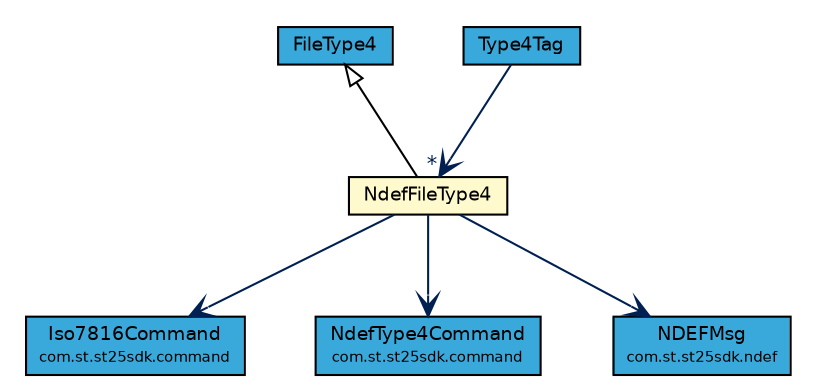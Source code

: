 #!/usr/local/bin/dot
#
# Class diagram 
# Generated by UMLGraph version R5_7_2-3-gee82a7 (http://www.umlgraph.org/)
#

digraph G {
	edge [fontname="Helvetica",fontsize=10,labelfontname="Helvetica",labelfontsize=10];
	node [fontname="Helvetica",fontsize=10,shape=plaintext];
	nodesep=0.25;
	ranksep=0.5;
	// com.st.st25sdk.command.Iso7816Command
	c12331 [label=<<table title="com.st.st25sdk.command.Iso7816Command" border="0" cellborder="1" cellspacing="0" cellpadding="2" port="p" bgcolor="#39a9dc" href="../command/Iso7816Command.html">
		<tr><td><table border="0" cellspacing="0" cellpadding="1">
<tr><td align="center" balign="center"> Iso7816Command </td></tr>
<tr><td align="center" balign="center"><font point-size="7.0"> com.st.st25sdk.command </font></td></tr>
		</table></td></tr>
		</table>>, URL="../command/Iso7816Command.html", fontname="Helvetica", fontcolor="black", fontsize=9.0];
	// com.st.st25sdk.command.NdefType4Command
	c12335 [label=<<table title="com.st.st25sdk.command.NdefType4Command" border="0" cellborder="1" cellspacing="0" cellpadding="2" port="p" bgcolor="#39a9dc" href="../command/NdefType4Command.html">
		<tr><td><table border="0" cellspacing="0" cellpadding="1">
<tr><td align="center" balign="center"> NdefType4Command </td></tr>
<tr><td align="center" balign="center"><font point-size="7.0"> com.st.st25sdk.command </font></td></tr>
		</table></td></tr>
		</table>>, URL="../command/NdefType4Command.html", fontname="Helvetica", fontcolor="black", fontsize=9.0];
	// com.st.st25sdk.ndef.NDEFMsg
	c12370 [label=<<table title="com.st.st25sdk.ndef.NDEFMsg" border="0" cellborder="1" cellspacing="0" cellpadding="2" port="p" bgcolor="#39a9dc" href="../ndef/NDEFMsg.html">
		<tr><td><table border="0" cellspacing="0" cellpadding="1">
<tr><td align="center" balign="center"> NDEFMsg </td></tr>
<tr><td align="center" balign="center"><font point-size="7.0"> com.st.st25sdk.ndef </font></td></tr>
		</table></td></tr>
		</table>>, URL="../ndef/NDEFMsg.html", fontname="Helvetica", fontcolor="black", fontsize=9.0];
	// com.st.st25sdk.type4a.FileType4
	c12386 [label=<<table title="com.st.st25sdk.type4a.FileType4" border="0" cellborder="1" cellspacing="0" cellpadding="2" port="p" bgcolor="#39a9dc" href="./FileType4.html">
		<tr><td><table border="0" cellspacing="0" cellpadding="1">
<tr><td align="center" balign="center"> FileType4 </td></tr>
		</table></td></tr>
		</table>>, URL="./FileType4.html", fontname="Helvetica", fontcolor="black", fontsize=9.0];
	// com.st.st25sdk.type4a.NdefFileType4
	c12389 [label=<<table title="com.st.st25sdk.type4a.NdefFileType4" border="0" cellborder="1" cellspacing="0" cellpadding="2" port="p" bgcolor="lemonChiffon" href="./NdefFileType4.html">
		<tr><td><table border="0" cellspacing="0" cellpadding="1">
<tr><td align="center" balign="center"> NdefFileType4 </td></tr>
		</table></td></tr>
		</table>>, URL="./NdefFileType4.html", fontname="Helvetica", fontcolor="black", fontsize=9.0];
	// com.st.st25sdk.type4a.Type4Tag
	c12397 [label=<<table title="com.st.st25sdk.type4a.Type4Tag" border="0" cellborder="1" cellspacing="0" cellpadding="2" port="p" bgcolor="#39a9dc" href="./Type4Tag.html">
		<tr><td><table border="0" cellspacing="0" cellpadding="1">
<tr><td align="center" balign="center"> Type4Tag </td></tr>
		</table></td></tr>
		</table>>, URL="./Type4Tag.html", fontname="Helvetica", fontcolor="black", fontsize=9.0];
	//com.st.st25sdk.type4a.NdefFileType4 extends com.st.st25sdk.type4a.FileType4
	c12386:p -> c12389:p [dir=back,arrowtail=empty];
	// com.st.st25sdk.type4a.NdefFileType4 NAVASSOC com.st.st25sdk.ndef.NDEFMsg
	c12389:p -> c12370:p [taillabel="", label="", headlabel="", fontname="Helvetica", fontcolor="#002052", fontsize=10.0, color="#002052", arrowhead=open];
	// com.st.st25sdk.type4a.NdefFileType4 NAVASSOC com.st.st25sdk.command.Iso7816Command
	c12389:p -> c12331:p [taillabel="", label="", headlabel="", fontname="Helvetica", fontcolor="#002052", fontsize=10.0, color="#002052", arrowhead=open];
	// com.st.st25sdk.type4a.NdefFileType4 NAVASSOC com.st.st25sdk.command.NdefType4Command
	c12389:p -> c12335:p [taillabel="", label="", headlabel="", fontname="Helvetica", fontcolor="#002052", fontsize=10.0, color="#002052", arrowhead=open];
	// com.st.st25sdk.type4a.Type4Tag NAVASSOC com.st.st25sdk.type4a.NdefFileType4
	c12397:p -> c12389:p [taillabel="", label="", headlabel="*", fontname="Helvetica", fontcolor="#002052", fontsize=10.0, color="#002052", arrowhead=open];
}

